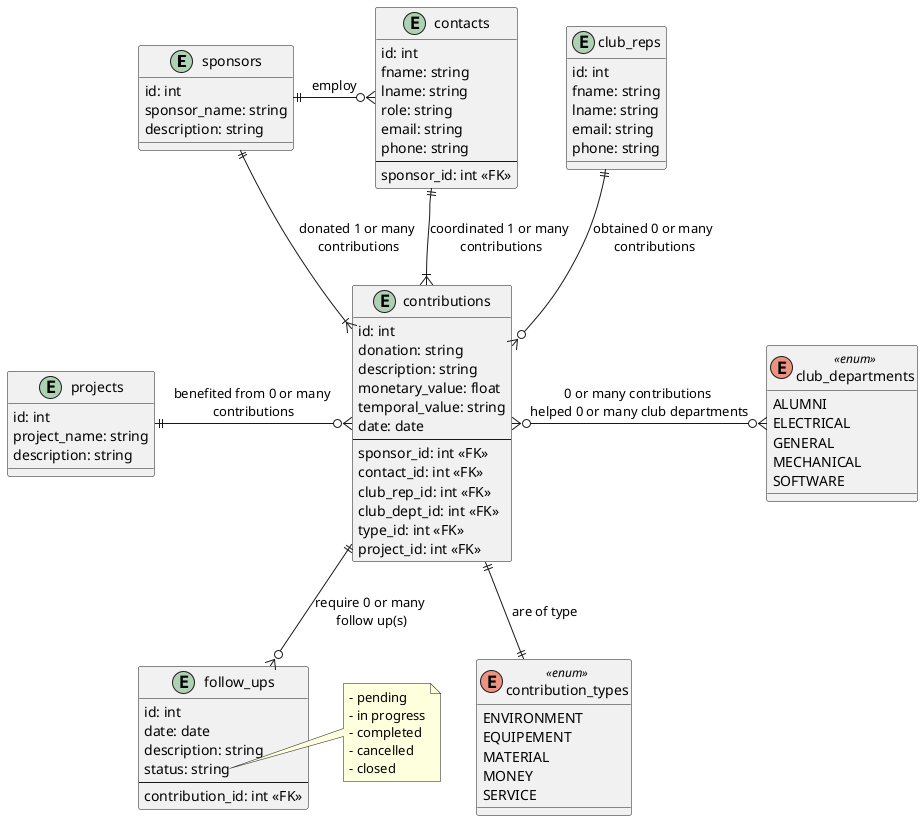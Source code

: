@startuml
entity sponsors {
    id: int
    sponsor_name: string
    description: string
}

entity contacts {
    id: int
    fname: string
    lname: string
    role: string
    email: string
    phone: string
    --
    sponsor_id: int <<FK>>
}

entity club_reps {
    id: int
    fname: string
    lname: string
    email: string
    phone: string
}

entity contributions {
    id: int
    donation: string
    description: string
    monetary_value: float
    temporal_value: string
    date: date
    --
    sponsor_id: int <<FK>>
    contact_id: int <<FK>>
    club_rep_id: int <<FK>>
    club_dept_id: int <<FK>>
    type_id: int <<FK>>
    project_id: int <<FK>>
}

enum contribution_types <<enum>> {
    ENVIRONMENT
    EQUIPEMENT
    MATERIAL
    MONEY
    SERVICE
}

entity follow_ups {
    id: int
    date: date
    description: string
    status: string
    --
    contribution_id: int <<FK>>
}

entity projects {
    id: int
    project_name: string
    description: string
}

enum club_departments <<enum>> {
    ALUMNI
    ELECTRICAL
    GENERAL
    MECHANICAL
    SOFTWARE
}

sponsors ||-r--o{ contacts : "employ"
contacts ||-d-|{ contributions : "coordinated 1 or many \ncontributions"
sponsors ||-d-|{ contributions : "donated 1 or many \ncontributions"
club_reps ||-d-o{ contributions : "obtained 0 or many \ncontributions"

projects ||-r-o{ contributions : "benefited from 0 or many \ncontributions"
club_departments }o-l-o{ contributions : "0 or many contributions \nhelped 0 or many club departments"

contributions ||-d-|| contribution_types : "are of type"
contributions ||-d-o{ follow_ups : "require 0 or many \nfollow up(s)"

note right of follow_ups::status
    - pending
    - in progress
    - completed
    - cancelled
    - closed
end note

@enduml